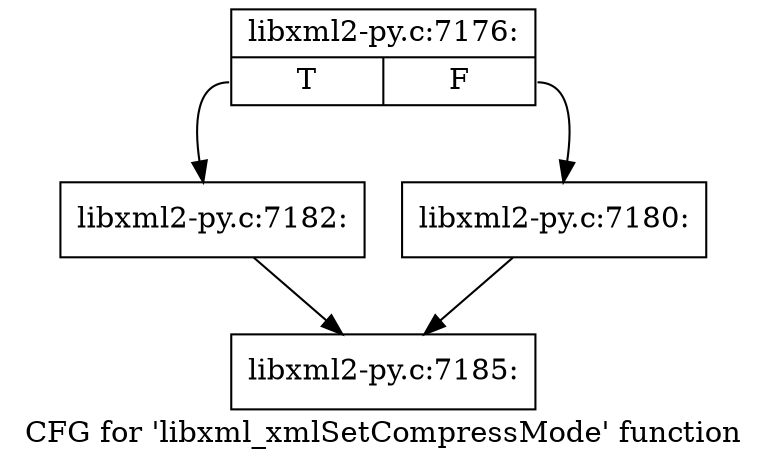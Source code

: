 digraph "CFG for 'libxml_xmlSetCompressMode' function" {
	label="CFG for 'libxml_xmlSetCompressMode' function";

	Node0x42ef310 [shape=record,label="{libxml2-py.c:7176:|{<s0>T|<s1>F}}"];
	Node0x42ef310:s0 -> Node0x42f36a0;
	Node0x42ef310:s1 -> Node0x42ef5b0;
	Node0x42ef5b0 [shape=record,label="{libxml2-py.c:7180:}"];
	Node0x42ef5b0 -> Node0x42f21f0;
	Node0x42f36a0 [shape=record,label="{libxml2-py.c:7182:}"];
	Node0x42f36a0 -> Node0x42f21f0;
	Node0x42f21f0 [shape=record,label="{libxml2-py.c:7185:}"];
}
